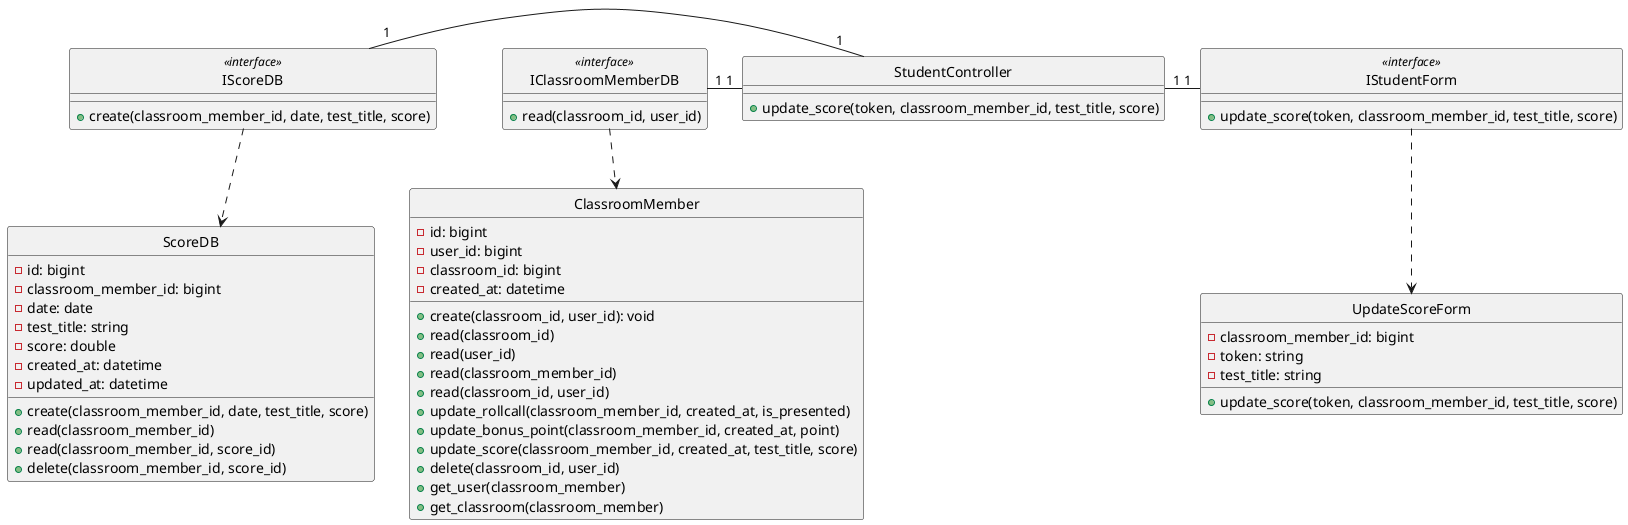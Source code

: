 @startuml viewStudent

class UpdateScoreForm {
    - classroom_member_id: bigint
    - token: string
    - test_title: string

    + update_score(token, classroom_member_id, test_title, score)
}

class IStudentForm <<interface>> {
    + update_score(token, classroom_member_id, test_title, score)
}

class StudentController {
    + update_score(token, classroom_member_id, test_title, score)
}

class ClassroomMember {
    - id: bigint
    - user_id: bigint
    - classroom_id: bigint
    - created_at: datetime

    + create(classroom_id, user_id): void
    + read(classroom_id)
    + read(user_id)
    + read(classroom_member_id)
    + read(classroom_id, user_id)
    + update_rollcall(classroom_member_id, created_at, is_presented)
    + update_bonus_point(classroom_member_id, created_at, point)
    + update_score(classroom_member_id, created_at, test_title, score)
    + delete(classroom_id, user_id)
    + get_user(classroom_member)
    + get_classroom(classroom_member)
}

class IClassroomMemberDB <<interface>> {
    + read(classroom_id, user_id)
}

class ScoreDB {
    - id: bigint
    - classroom_member_id: bigint
    - date: date
    - test_title: string
    - score: double
    - created_at: datetime
    - updated_at: datetime

    + create(classroom_member_id, date, test_title, score)
    + read(classroom_member_id)
    + read(classroom_member_id, score_id)
    + delete(classroom_member_id, score_id)
}

class IScoreDB <<interface>> {
    + create(classroom_member_id, date, test_title, score)
}

hide UpdateScoreForm circle
hide IStudentForm <<interface>> circle
hide StudentController circle
hide IClassroomMemberDB <<interface>> circle
hide ClassroomMember circle
hide IScoreDB <<interface>> circle
hide ScoreDB circle


IStudentForm .down.> UpdateScoreForm
IClassroomMemberDB .down.> ClassroomMember
IScoreDB .down.> ScoreDB
IStudentForm "1"-left-"1" StudentController
StudentController "1"-left-"1" IClassroomMemberDB
StudentController "1"-left-"1" IScoreDB


@enduml
